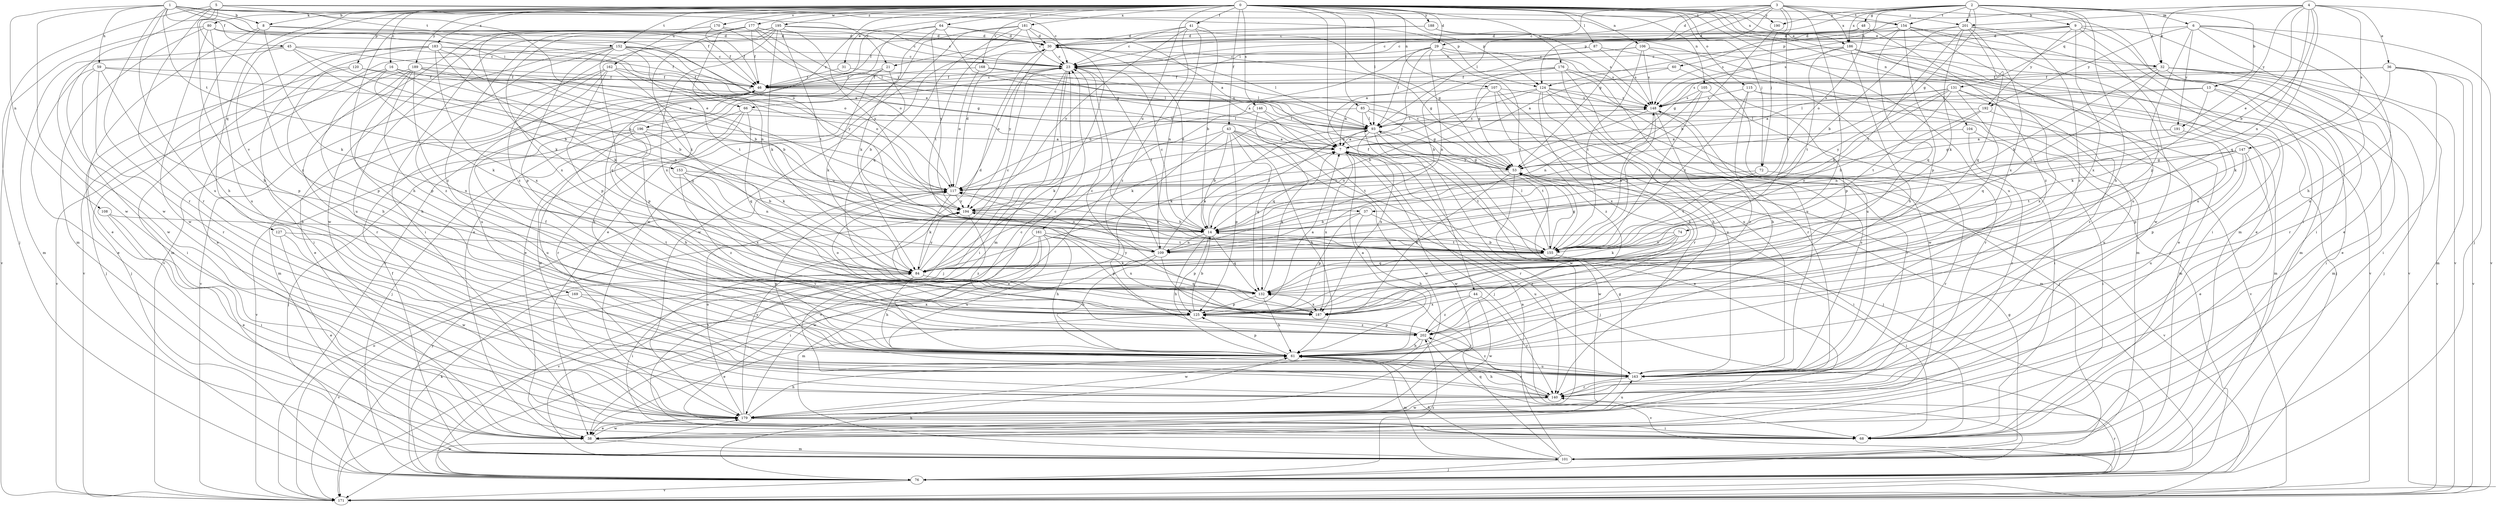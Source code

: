 strict digraph  {
0;
1;
2;
3;
4;
5;
6;
7;
8;
9;
13;
14;
16;
21;
23;
29;
30;
31;
32;
36;
37;
38;
41;
43;
44;
45;
46;
48;
53;
59;
60;
61;
64;
66;
68;
72;
74;
76;
80;
84;
85;
87;
93;
101;
104;
105;
106;
107;
108;
109;
115;
117;
120;
124;
125;
127;
131;
132;
140;
146;
147;
148;
152;
153;
154;
155;
161;
162;
163;
168;
169;
170;
171;
176;
177;
179;
181;
183;
186;
187;
188;
189;
190;
191;
192;
194;
195;
196;
201;
202;
0 -> 8  [label=b];
0 -> 16  [label=c];
0 -> 29  [label=d];
0 -> 31  [label=e];
0 -> 32  [label=e];
0 -> 41  [label=f];
0 -> 43  [label=f];
0 -> 44  [label=f];
0 -> 64  [label=i];
0 -> 72  [label=j];
0 -> 80  [label=k];
0 -> 85  [label=l];
0 -> 87  [label=l];
0 -> 93  [label=l];
0 -> 101  [label=m];
0 -> 104  [label=n];
0 -> 105  [label=n];
0 -> 106  [label=n];
0 -> 107  [label=n];
0 -> 115  [label=o];
0 -> 120  [label=p];
0 -> 124  [label=p];
0 -> 127  [label=q];
0 -> 146  [label=s];
0 -> 152  [label=t];
0 -> 161  [label=u];
0 -> 162  [label=u];
0 -> 163  [label=u];
0 -> 168  [label=v];
0 -> 169  [label=v];
0 -> 170  [label=v];
0 -> 176  [label=w];
0 -> 177  [label=w];
0 -> 181  [label=x];
0 -> 183  [label=x];
0 -> 186  [label=x];
0 -> 188  [label=y];
0 -> 189  [label=y];
0 -> 190  [label=y];
0 -> 195  [label=z];
0 -> 196  [label=z];
0 -> 201  [label=z];
1 -> 8  [label=b];
1 -> 21  [label=c];
1 -> 32  [label=e];
1 -> 45  [label=f];
1 -> 46  [label=f];
1 -> 59  [label=h];
1 -> 66  [label=i];
1 -> 108  [label=n];
1 -> 117  [label=o];
1 -> 124  [label=p];
1 -> 140  [label=r];
1 -> 152  [label=t];
1 -> 153  [label=t];
1 -> 163  [label=u];
1 -> 179  [label=w];
2 -> 6  [label=a];
2 -> 9  [label=b];
2 -> 13  [label=b];
2 -> 21  [label=c];
2 -> 32  [label=e];
2 -> 48  [label=g];
2 -> 53  [label=g];
2 -> 60  [label=h];
2 -> 61  [label=h];
2 -> 131  [label=q];
2 -> 154  [label=t];
2 -> 186  [label=x];
2 -> 190  [label=y];
2 -> 201  [label=z];
3 -> 23  [label=c];
3 -> 29  [label=d];
3 -> 53  [label=g];
3 -> 66  [label=i];
3 -> 68  [label=i];
3 -> 72  [label=j];
3 -> 74  [label=j];
3 -> 84  [label=k];
3 -> 93  [label=l];
3 -> 124  [label=p];
3 -> 154  [label=t];
3 -> 186  [label=x];
4 -> 14  [label=b];
4 -> 32  [label=e];
4 -> 36  [label=e];
4 -> 37  [label=e];
4 -> 76  [label=j];
4 -> 109  [label=n];
4 -> 124  [label=p];
4 -> 132  [label=q];
4 -> 147  [label=s];
4 -> 191  [label=y];
4 -> 201  [label=z];
5 -> 23  [label=c];
5 -> 37  [label=e];
5 -> 61  [label=h];
5 -> 76  [label=j];
5 -> 140  [label=r];
5 -> 154  [label=t];
5 -> 179  [label=w];
5 -> 202  [label=z];
6 -> 30  [label=d];
6 -> 38  [label=e];
6 -> 61  [label=h];
6 -> 125  [label=p];
6 -> 163  [label=u];
6 -> 171  [label=v];
6 -> 191  [label=y];
6 -> 192  [label=y];
7 -> 53  [label=g];
7 -> 76  [label=j];
7 -> 140  [label=r];
7 -> 155  [label=t];
7 -> 179  [label=w];
7 -> 187  [label=x];
8 -> 30  [label=d];
8 -> 38  [label=e];
8 -> 46  [label=f];
8 -> 61  [label=h];
8 -> 84  [label=k];
9 -> 23  [label=c];
9 -> 30  [label=d];
9 -> 38  [label=e];
9 -> 68  [label=i];
9 -> 148  [label=s];
9 -> 171  [label=v];
9 -> 187  [label=x];
9 -> 192  [label=y];
13 -> 68  [label=i];
13 -> 84  [label=k];
13 -> 93  [label=l];
13 -> 101  [label=m];
13 -> 148  [label=s];
14 -> 23  [label=c];
14 -> 30  [label=d];
14 -> 61  [label=h];
14 -> 93  [label=l];
14 -> 109  [label=n];
14 -> 125  [label=p];
14 -> 132  [label=q];
14 -> 155  [label=t];
16 -> 14  [label=b];
16 -> 46  [label=f];
16 -> 76  [label=j];
16 -> 84  [label=k];
16 -> 109  [label=n];
16 -> 125  [label=p];
21 -> 14  [label=b];
21 -> 38  [label=e];
21 -> 46  [label=f];
21 -> 84  [label=k];
23 -> 46  [label=f];
23 -> 68  [label=i];
23 -> 76  [label=j];
23 -> 117  [label=o];
23 -> 155  [label=t];
23 -> 171  [label=v];
29 -> 23  [label=c];
29 -> 93  [label=l];
29 -> 109  [label=n];
29 -> 117  [label=o];
29 -> 148  [label=s];
29 -> 155  [label=t];
29 -> 163  [label=u];
29 -> 194  [label=y];
30 -> 23  [label=c];
30 -> 53  [label=g];
30 -> 93  [label=l];
30 -> 179  [label=w];
30 -> 194  [label=y];
31 -> 46  [label=f];
31 -> 93  [label=l];
32 -> 14  [label=b];
32 -> 38  [label=e];
32 -> 46  [label=f];
32 -> 76  [label=j];
32 -> 140  [label=r];
32 -> 155  [label=t];
32 -> 171  [label=v];
36 -> 46  [label=f];
36 -> 68  [label=i];
36 -> 84  [label=k];
36 -> 101  [label=m];
36 -> 148  [label=s];
36 -> 171  [label=v];
37 -> 14  [label=b];
37 -> 61  [label=h];
37 -> 125  [label=p];
37 -> 163  [label=u];
38 -> 101  [label=m];
38 -> 179  [label=w];
41 -> 14  [label=b];
41 -> 23  [label=c];
41 -> 30  [label=d];
41 -> 53  [label=g];
41 -> 109  [label=n];
41 -> 194  [label=y];
41 -> 202  [label=z];
43 -> 7  [label=a];
43 -> 14  [label=b];
43 -> 38  [label=e];
43 -> 61  [label=h];
43 -> 125  [label=p];
43 -> 132  [label=q];
43 -> 155  [label=t];
43 -> 171  [label=v];
43 -> 179  [label=w];
44 -> 140  [label=r];
44 -> 179  [label=w];
44 -> 187  [label=x];
44 -> 202  [label=z];
45 -> 7  [label=a];
45 -> 14  [label=b];
45 -> 23  [label=c];
45 -> 101  [label=m];
45 -> 179  [label=w];
45 -> 194  [label=y];
46 -> 23  [label=c];
46 -> 61  [label=h];
46 -> 101  [label=m];
46 -> 125  [label=p];
46 -> 148  [label=s];
48 -> 23  [label=c];
48 -> 30  [label=d];
48 -> 117  [label=o];
48 -> 202  [label=z];
53 -> 23  [label=c];
53 -> 68  [label=i];
53 -> 117  [label=o];
53 -> 171  [label=v];
53 -> 179  [label=w];
53 -> 187  [label=x];
59 -> 7  [label=a];
59 -> 38  [label=e];
59 -> 46  [label=f];
59 -> 68  [label=i];
59 -> 125  [label=p];
59 -> 140  [label=r];
60 -> 7  [label=a];
60 -> 46  [label=f];
60 -> 125  [label=p];
61 -> 7  [label=a];
61 -> 23  [label=c];
61 -> 46  [label=f];
61 -> 101  [label=m];
61 -> 125  [label=p];
61 -> 140  [label=r];
61 -> 163  [label=u];
64 -> 7  [label=a];
64 -> 30  [label=d];
64 -> 38  [label=e];
64 -> 53  [label=g];
64 -> 84  [label=k];
64 -> 171  [label=v];
64 -> 194  [label=y];
66 -> 76  [label=j];
66 -> 93  [label=l];
66 -> 132  [label=q];
66 -> 140  [label=r];
66 -> 179  [label=w];
72 -> 117  [label=o];
72 -> 140  [label=r];
72 -> 155  [label=t];
74 -> 84  [label=k];
74 -> 109  [label=n];
74 -> 132  [label=q];
74 -> 155  [label=t];
74 -> 202  [label=z];
76 -> 61  [label=h];
76 -> 84  [label=k];
76 -> 140  [label=r];
76 -> 171  [label=v];
76 -> 179  [label=w];
76 -> 194  [label=y];
76 -> 202  [label=z];
80 -> 30  [label=d];
80 -> 101  [label=m];
80 -> 117  [label=o];
80 -> 163  [label=u];
80 -> 171  [label=v];
80 -> 179  [label=w];
84 -> 23  [label=c];
84 -> 61  [label=h];
84 -> 68  [label=i];
84 -> 132  [label=q];
84 -> 194  [label=y];
85 -> 53  [label=g];
85 -> 84  [label=k];
85 -> 93  [label=l];
85 -> 101  [label=m];
85 -> 179  [label=w];
87 -> 23  [label=c];
87 -> 101  [label=m];
87 -> 148  [label=s];
93 -> 7  [label=a];
93 -> 38  [label=e];
93 -> 76  [label=j];
93 -> 84  [label=k];
93 -> 148  [label=s];
93 -> 155  [label=t];
93 -> 187  [label=x];
101 -> 7  [label=a];
101 -> 46  [label=f];
101 -> 53  [label=g];
101 -> 61  [label=h];
101 -> 76  [label=j];
101 -> 132  [label=q];
104 -> 7  [label=a];
104 -> 68  [label=i];
104 -> 140  [label=r];
105 -> 109  [label=n];
105 -> 140  [label=r];
105 -> 148  [label=s];
105 -> 155  [label=t];
106 -> 7  [label=a];
106 -> 23  [label=c];
106 -> 148  [label=s];
106 -> 155  [label=t];
106 -> 163  [label=u];
106 -> 171  [label=v];
107 -> 14  [label=b];
107 -> 61  [label=h];
107 -> 117  [label=o];
107 -> 140  [label=r];
107 -> 148  [label=s];
107 -> 202  [label=z];
108 -> 14  [label=b];
108 -> 38  [label=e];
108 -> 68  [label=i];
109 -> 7  [label=a];
109 -> 23  [label=c];
109 -> 61  [label=h];
109 -> 68  [label=i];
109 -> 101  [label=m];
109 -> 117  [label=o];
115 -> 61  [label=h];
115 -> 68  [label=i];
115 -> 101  [label=m];
115 -> 148  [label=s];
115 -> 155  [label=t];
117 -> 30  [label=d];
117 -> 84  [label=k];
117 -> 194  [label=y];
120 -> 14  [label=b];
120 -> 46  [label=f];
120 -> 61  [label=h];
120 -> 76  [label=j];
124 -> 7  [label=a];
124 -> 61  [label=h];
124 -> 76  [label=j];
124 -> 117  [label=o];
124 -> 148  [label=s];
124 -> 163  [label=u];
124 -> 171  [label=v];
124 -> 187  [label=x];
125 -> 7  [label=a];
125 -> 14  [label=b];
125 -> 38  [label=e];
125 -> 117  [label=o];
125 -> 202  [label=z];
127 -> 38  [label=e];
127 -> 155  [label=t];
127 -> 179  [label=w];
131 -> 7  [label=a];
131 -> 14  [label=b];
131 -> 101  [label=m];
131 -> 132  [label=q];
131 -> 148  [label=s];
131 -> 155  [label=t];
131 -> 187  [label=x];
131 -> 194  [label=y];
132 -> 7  [label=a];
132 -> 30  [label=d];
132 -> 61  [label=h];
132 -> 125  [label=p];
132 -> 187  [label=x];
132 -> 194  [label=y];
140 -> 23  [label=c];
140 -> 61  [label=h];
140 -> 179  [label=w];
146 -> 76  [label=j];
146 -> 84  [label=k];
146 -> 93  [label=l];
146 -> 132  [label=q];
147 -> 38  [label=e];
147 -> 53  [label=g];
147 -> 125  [label=p];
147 -> 155  [label=t];
147 -> 163  [label=u];
147 -> 194  [label=y];
148 -> 93  [label=l];
148 -> 140  [label=r];
148 -> 155  [label=t];
148 -> 194  [label=y];
148 -> 202  [label=z];
152 -> 7  [label=a];
152 -> 23  [label=c];
152 -> 38  [label=e];
152 -> 53  [label=g];
152 -> 125  [label=p];
152 -> 132  [label=q];
152 -> 155  [label=t];
152 -> 163  [label=u];
152 -> 194  [label=y];
152 -> 202  [label=z];
153 -> 14  [label=b];
153 -> 109  [label=n];
153 -> 117  [label=o];
153 -> 187  [label=x];
153 -> 202  [label=z];
154 -> 30  [label=d];
154 -> 68  [label=i];
154 -> 125  [label=p];
154 -> 132  [label=q];
154 -> 148  [label=s];
154 -> 163  [label=u];
154 -> 179  [label=w];
155 -> 14  [label=b];
155 -> 53  [label=g];
155 -> 68  [label=i];
155 -> 84  [label=k];
155 -> 93  [label=l];
155 -> 117  [label=o];
155 -> 148  [label=s];
161 -> 61  [label=h];
161 -> 68  [label=i];
161 -> 125  [label=p];
161 -> 155  [label=t];
161 -> 163  [label=u];
161 -> 171  [label=v];
161 -> 179  [label=w];
161 -> 187  [label=x];
162 -> 38  [label=e];
162 -> 46  [label=f];
162 -> 117  [label=o];
162 -> 125  [label=p];
162 -> 132  [label=q];
162 -> 163  [label=u];
162 -> 171  [label=v];
163 -> 117  [label=o];
163 -> 140  [label=r];
163 -> 148  [label=s];
163 -> 202  [label=z];
168 -> 7  [label=a];
168 -> 46  [label=f];
168 -> 93  [label=l];
168 -> 117  [label=o];
169 -> 61  [label=h];
169 -> 171  [label=v];
169 -> 187  [label=x];
170 -> 30  [label=d];
170 -> 46  [label=f];
170 -> 61  [label=h];
170 -> 84  [label=k];
170 -> 93  [label=l];
171 -> 117  [label=o];
176 -> 14  [label=b];
176 -> 46  [label=f];
176 -> 53  [label=g];
176 -> 76  [label=j];
176 -> 140  [label=r];
176 -> 163  [label=u];
176 -> 179  [label=w];
177 -> 23  [label=c];
177 -> 30  [label=d];
177 -> 46  [label=f];
177 -> 84  [label=k];
177 -> 93  [label=l];
177 -> 109  [label=n];
177 -> 117  [label=o];
177 -> 187  [label=x];
177 -> 202  [label=z];
179 -> 38  [label=e];
179 -> 53  [label=g];
179 -> 61  [label=h];
179 -> 68  [label=i];
179 -> 117  [label=o];
179 -> 163  [label=u];
179 -> 194  [label=y];
181 -> 23  [label=c];
181 -> 30  [label=d];
181 -> 38  [label=e];
181 -> 101  [label=m];
181 -> 132  [label=q];
181 -> 155  [label=t];
181 -> 179  [label=w];
183 -> 14  [label=b];
183 -> 23  [label=c];
183 -> 46  [label=f];
183 -> 68  [label=i];
183 -> 84  [label=k];
183 -> 101  [label=m];
183 -> 171  [label=v];
183 -> 187  [label=x];
186 -> 23  [label=c];
186 -> 38  [label=e];
186 -> 53  [label=g];
186 -> 61  [label=h];
186 -> 101  [label=m];
186 -> 140  [label=r];
186 -> 155  [label=t];
186 -> 171  [label=v];
187 -> 23  [label=c];
188 -> 30  [label=d];
188 -> 46  [label=f];
188 -> 76  [label=j];
188 -> 148  [label=s];
189 -> 46  [label=f];
189 -> 61  [label=h];
189 -> 117  [label=o];
189 -> 125  [label=p];
189 -> 140  [label=r];
189 -> 148  [label=s];
189 -> 171  [label=v];
189 -> 187  [label=x];
190 -> 14  [label=b];
191 -> 7  [label=a];
191 -> 53  [label=g];
191 -> 125  [label=p];
192 -> 14  [label=b];
192 -> 93  [label=l];
192 -> 109  [label=n];
192 -> 163  [label=u];
194 -> 14  [label=b];
194 -> 202  [label=z];
195 -> 23  [label=c];
195 -> 30  [label=d];
195 -> 68  [label=i];
195 -> 84  [label=k];
195 -> 155  [label=t];
195 -> 171  [label=v];
195 -> 179  [label=w];
195 -> 187  [label=x];
195 -> 194  [label=y];
195 -> 202  [label=z];
196 -> 7  [label=a];
196 -> 61  [label=h];
196 -> 76  [label=j];
196 -> 84  [label=k];
196 -> 163  [label=u];
196 -> 171  [label=v];
201 -> 14  [label=b];
201 -> 30  [label=d];
201 -> 84  [label=k];
201 -> 132  [label=q];
201 -> 155  [label=t];
201 -> 163  [label=u];
201 -> 187  [label=x];
201 -> 202  [label=z];
202 -> 61  [label=h];
202 -> 125  [label=p];
202 -> 171  [label=v];
202 -> 179  [label=w];
}
